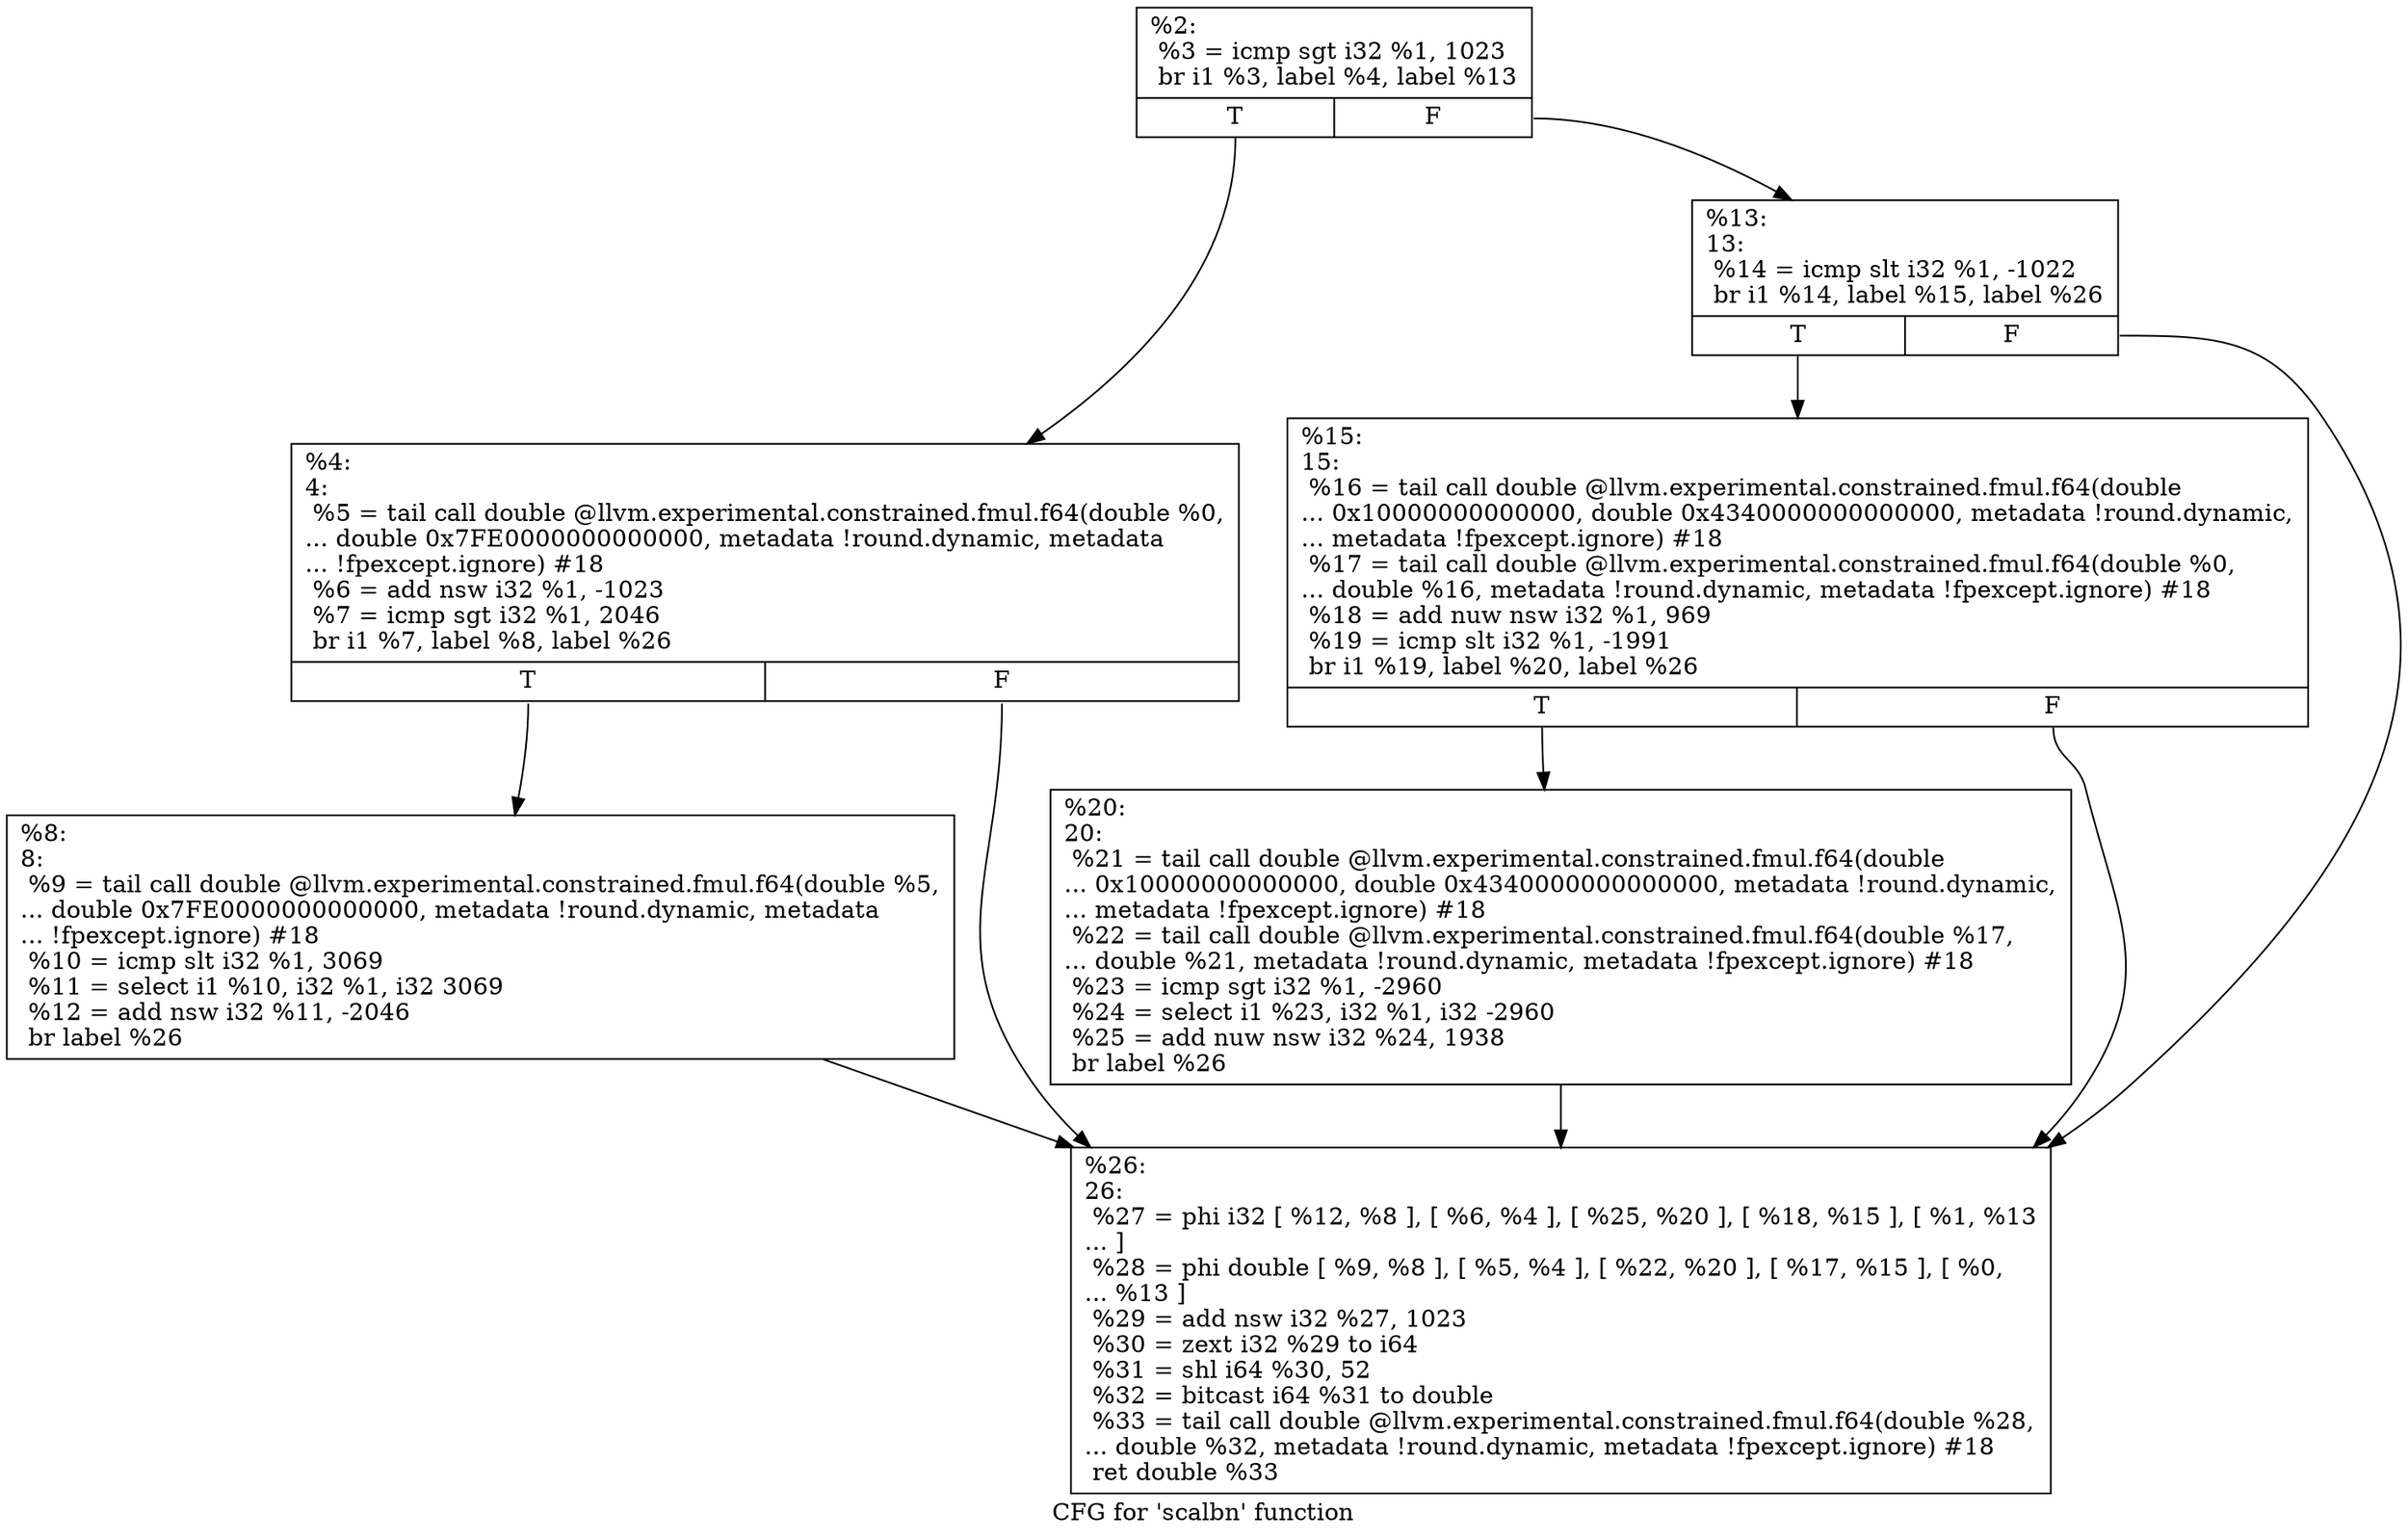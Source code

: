 digraph "CFG for 'scalbn' function" {
	label="CFG for 'scalbn' function";

	Node0x203b170 [shape=record,label="{%2:\l  %3 = icmp sgt i32 %1, 1023\l  br i1 %3, label %4, label %13\l|{<s0>T|<s1>F}}"];
	Node0x203b170:s0 -> Node0x203b360;
	Node0x203b170:s1 -> Node0x203b400;
	Node0x203b360 [shape=record,label="{%4:\l4:                                                \l  %5 = tail call double @llvm.experimental.constrained.fmul.f64(double %0,\l... double 0x7FE0000000000000, metadata !round.dynamic, metadata\l... !fpexcept.ignore) #18\l  %6 = add nsw i32 %1, -1023\l  %7 = icmp sgt i32 %1, 2046\l  br i1 %7, label %8, label %26\l|{<s0>T|<s1>F}}"];
	Node0x203b360:s0 -> Node0x203b3b0;
	Node0x203b360:s1 -> Node0x203b4f0;
	Node0x203b3b0 [shape=record,label="{%8:\l8:                                                \l  %9 = tail call double @llvm.experimental.constrained.fmul.f64(double %5,\l... double 0x7FE0000000000000, metadata !round.dynamic, metadata\l... !fpexcept.ignore) #18\l  %10 = icmp slt i32 %1, 3069\l  %11 = select i1 %10, i32 %1, i32 3069\l  %12 = add nsw i32 %11, -2046\l  br label %26\l}"];
	Node0x203b3b0 -> Node0x203b4f0;
	Node0x203b400 [shape=record,label="{%13:\l13:                                               \l  %14 = icmp slt i32 %1, -1022\l  br i1 %14, label %15, label %26\l|{<s0>T|<s1>F}}"];
	Node0x203b400:s0 -> Node0x203b450;
	Node0x203b400:s1 -> Node0x203b4f0;
	Node0x203b450 [shape=record,label="{%15:\l15:                                               \l  %16 = tail call double @llvm.experimental.constrained.fmul.f64(double\l... 0x10000000000000, double 0x4340000000000000, metadata !round.dynamic,\l... metadata !fpexcept.ignore) #18\l  %17 = tail call double @llvm.experimental.constrained.fmul.f64(double %0,\l... double %16, metadata !round.dynamic, metadata !fpexcept.ignore) #18\l  %18 = add nuw nsw i32 %1, 969\l  %19 = icmp slt i32 %1, -1991\l  br i1 %19, label %20, label %26\l|{<s0>T|<s1>F}}"];
	Node0x203b450:s0 -> Node0x203b4a0;
	Node0x203b450:s1 -> Node0x203b4f0;
	Node0x203b4a0 [shape=record,label="{%20:\l20:                                               \l  %21 = tail call double @llvm.experimental.constrained.fmul.f64(double\l... 0x10000000000000, double 0x4340000000000000, metadata !round.dynamic,\l... metadata !fpexcept.ignore) #18\l  %22 = tail call double @llvm.experimental.constrained.fmul.f64(double %17,\l... double %21, metadata !round.dynamic, metadata !fpexcept.ignore) #18\l  %23 = icmp sgt i32 %1, -2960\l  %24 = select i1 %23, i32 %1, i32 -2960\l  %25 = add nuw nsw i32 %24, 1938\l  br label %26\l}"];
	Node0x203b4a0 -> Node0x203b4f0;
	Node0x203b4f0 [shape=record,label="{%26:\l26:                                               \l  %27 = phi i32 [ %12, %8 ], [ %6, %4 ], [ %25, %20 ], [ %18, %15 ], [ %1, %13\l... ]\l  %28 = phi double [ %9, %8 ], [ %5, %4 ], [ %22, %20 ], [ %17, %15 ], [ %0,\l... %13 ]\l  %29 = add nsw i32 %27, 1023\l  %30 = zext i32 %29 to i64\l  %31 = shl i64 %30, 52\l  %32 = bitcast i64 %31 to double\l  %33 = tail call double @llvm.experimental.constrained.fmul.f64(double %28,\l... double %32, metadata !round.dynamic, metadata !fpexcept.ignore) #18\l  ret double %33\l}"];
}
